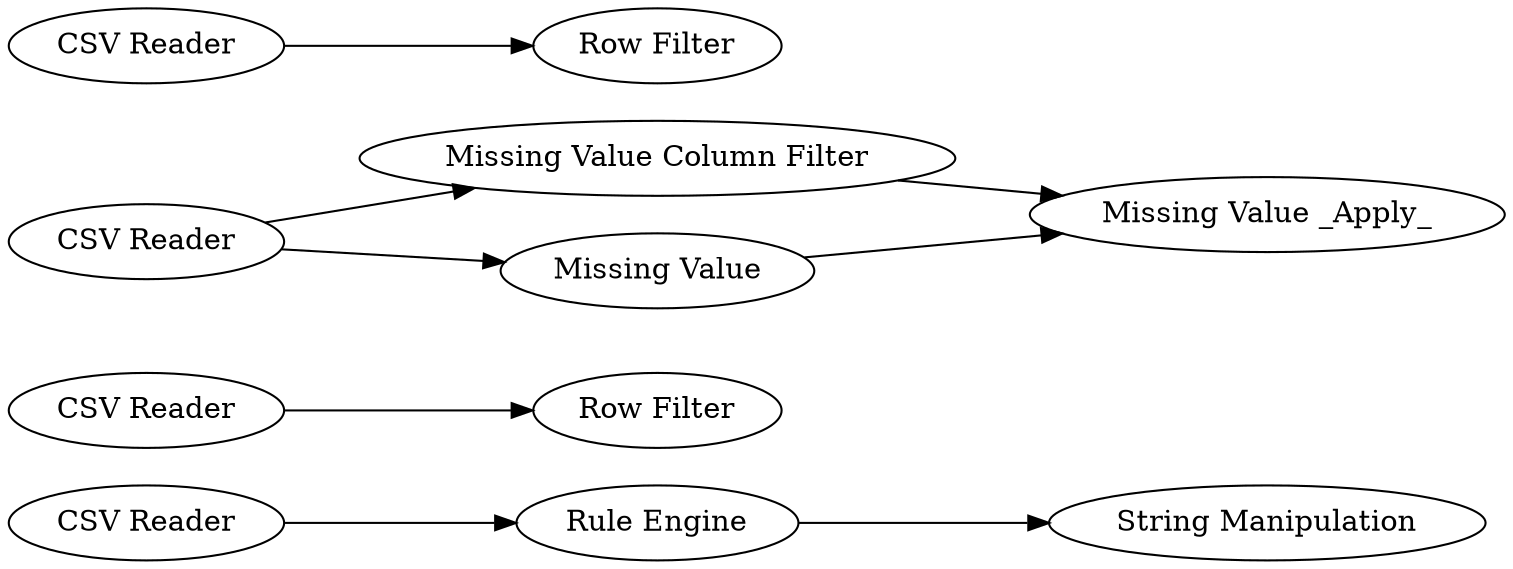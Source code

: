 digraph {
	"7325199809940128154_17" [label="CSV Reader"]
	"7325199809940128154_15" [label="CSV Reader"]
	"7325199809940128154_8" [label="Rule Engine"]
	"7325199809940128154_19" [label="Missing Value Column Filter"]
	"7325199809940128154_14" [label="Row Filter"]
	"7325199809940128154_12" [label="Missing Value"]
	"7325199809940128154_20" [label="Missing Value _Apply_"]
	"7325199809940128154_9" [label="String Manipulation"]
	"7325199809940128154_16" [label="Row Filter"]
	"7325199809940128154_18" [label="CSV Reader"]
	"7325199809940128154_13" [label="CSV Reader"]
	"7325199809940128154_13" -> "7325199809940128154_14"
	"7325199809940128154_17" -> "7325199809940128154_8"
	"7325199809940128154_19" -> "7325199809940128154_20"
	"7325199809940128154_8" -> "7325199809940128154_9"
	"7325199809940128154_18" -> "7325199809940128154_19"
	"7325199809940128154_12" -> "7325199809940128154_20"
	"7325199809940128154_18" -> "7325199809940128154_12"
	"7325199809940128154_15" -> "7325199809940128154_16"
	rankdir=LR
}
